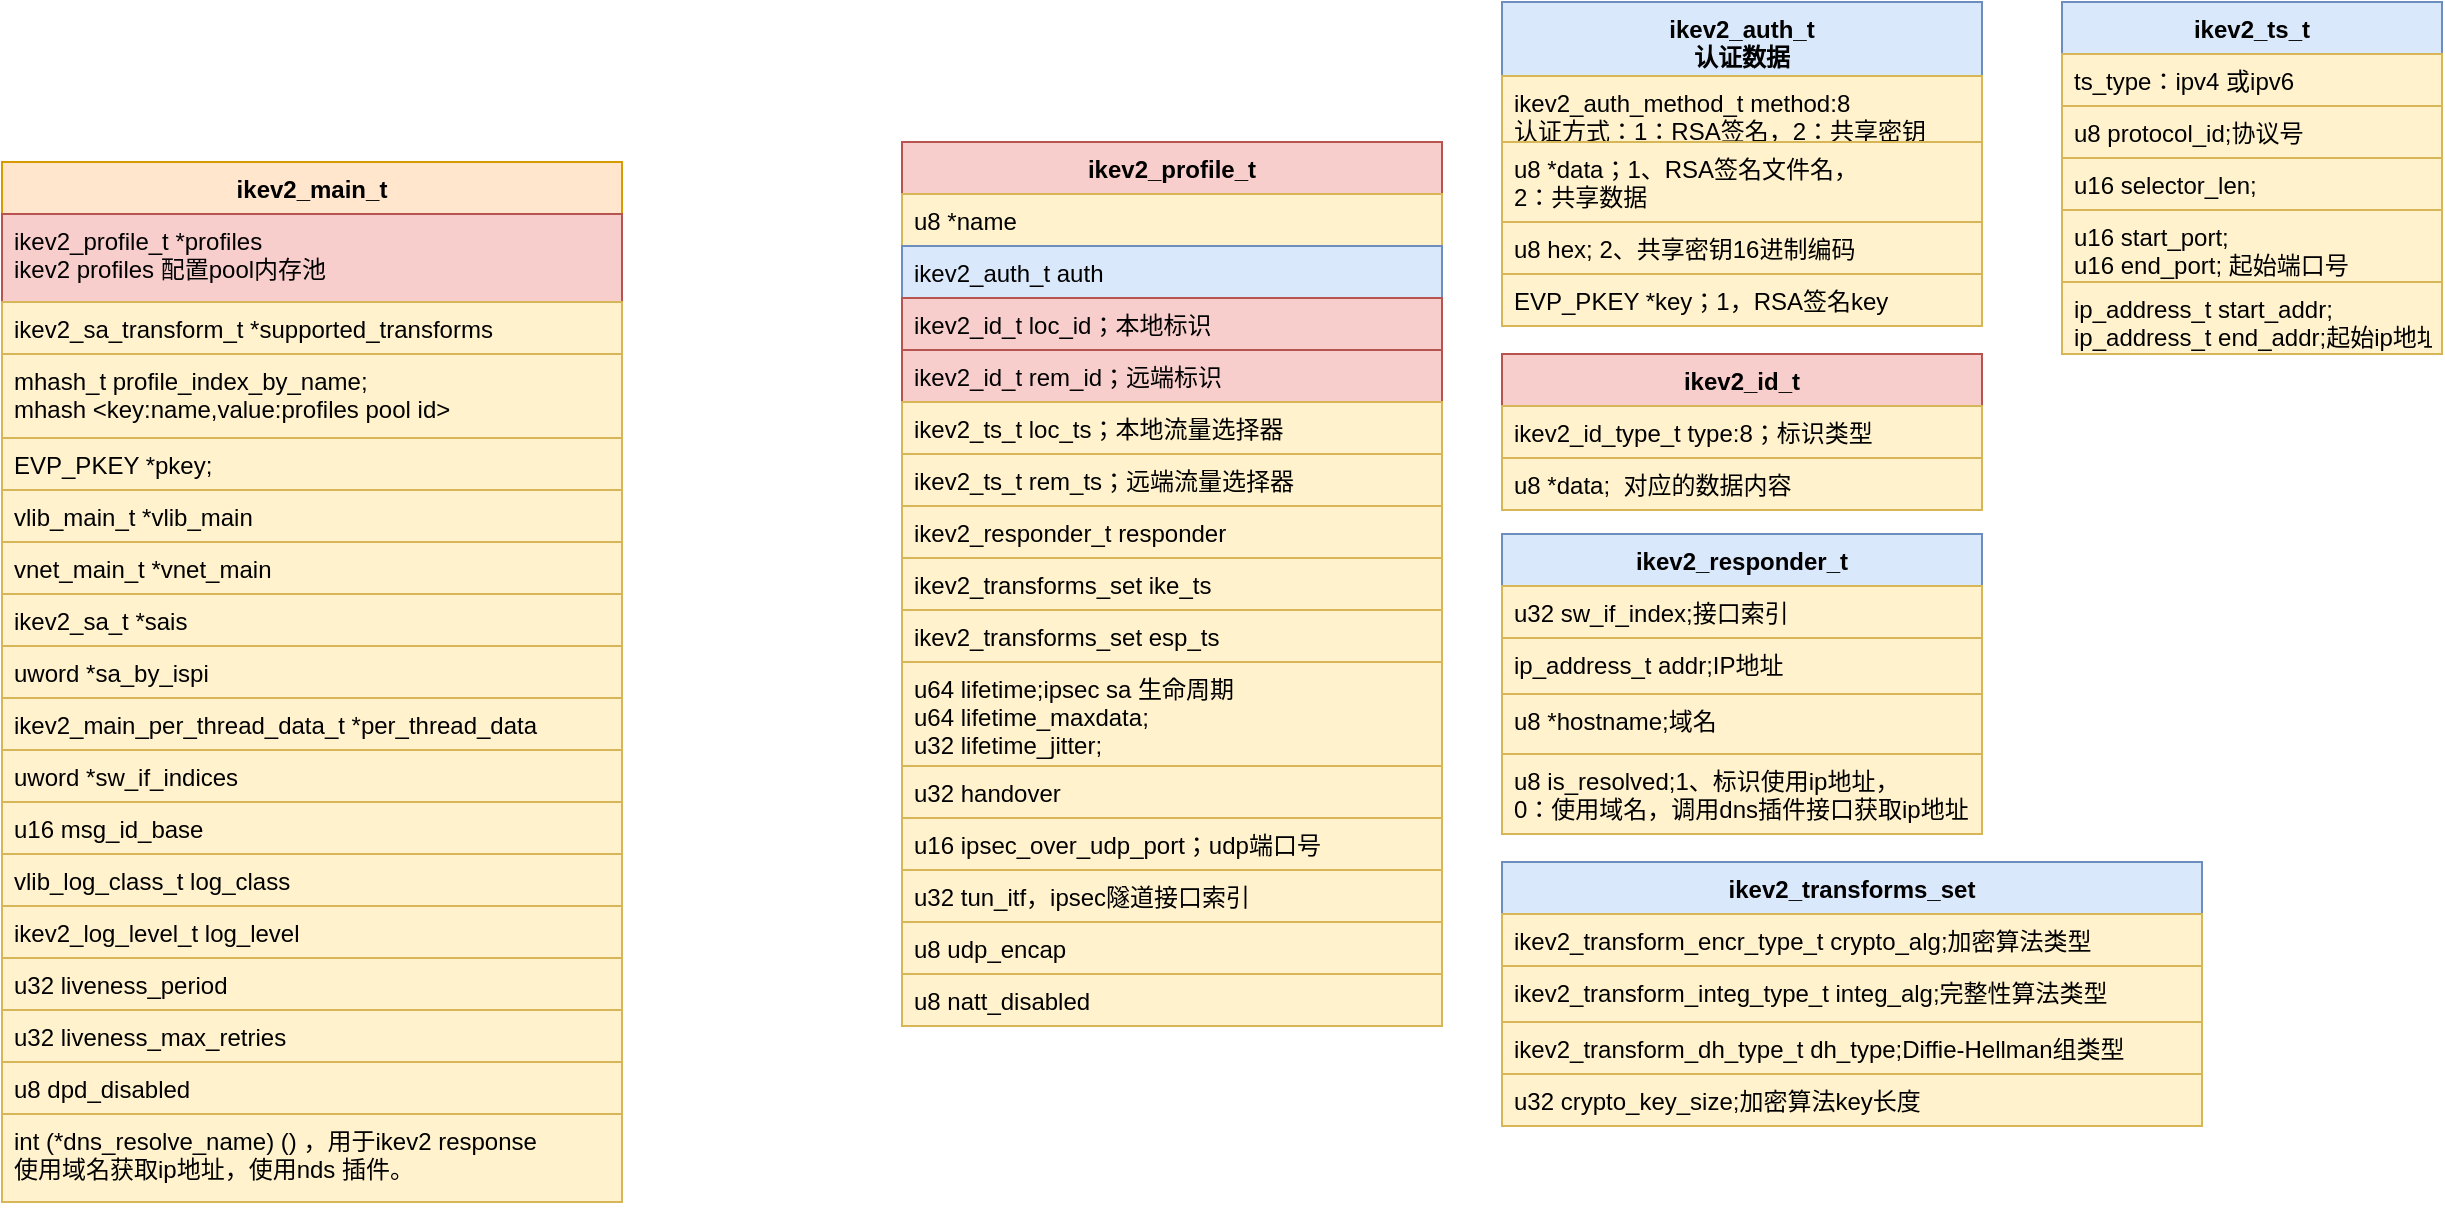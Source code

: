<mxfile version="15.5.7" type="github">
  <diagram name="Page-1" id="e7e014a7-5840-1c2e-5031-d8a46d1fe8dd">
    <mxGraphModel dx="782" dy="436" grid="1" gridSize="10" guides="1" tooltips="1" connect="1" arrows="1" fold="1" page="1" pageScale="1" pageWidth="1169" pageHeight="826" background="#ffffff" math="0" shadow="0">
      <root>
        <mxCell id="0" />
        <mxCell id="1" parent="0" />
        <mxCell id="Ou4qxV2DXJZPpHNbIq72-41" value="ikev2_main_t" style="swimlane;fontStyle=1;align=center;verticalAlign=top;childLayout=stackLayout;horizontal=1;startSize=26;horizontalStack=0;resizeParent=1;resizeParentMax=0;resizeLast=0;collapsible=1;marginBottom=0;fillColor=#ffe6cc;strokeColor=#d79b00;" parent="1" vertex="1">
          <mxGeometry x="80" y="90" width="310" height="520" as="geometry" />
        </mxCell>
        <mxCell id="Ou4qxV2DXJZPpHNbIq72-42" value="ikev2_profile_t *profiles&#xa;ikev2 profiles 配置pool内存池" style="text;strokeColor=#b85450;fillColor=#f8cecc;align=left;verticalAlign=top;spacingLeft=4;spacingRight=4;overflow=hidden;rotatable=0;points=[[0,0.5],[1,0.5]];portConstraint=eastwest;" parent="Ou4qxV2DXJZPpHNbIq72-41" vertex="1">
          <mxGeometry y="26" width="310" height="44" as="geometry" />
        </mxCell>
        <mxCell id="Ou4qxV2DXJZPpHNbIq72-44" value="ikev2_sa_transform_t *supported_transforms" style="text;fillColor=#fff2cc;align=left;verticalAlign=top;spacingLeft=4;spacingRight=4;overflow=hidden;rotatable=0;points=[[0,0.5],[1,0.5]];portConstraint=eastwest;strokeColor=#d6b656;" parent="Ou4qxV2DXJZPpHNbIq72-41" vertex="1">
          <mxGeometry y="70" width="310" height="26" as="geometry" />
        </mxCell>
        <mxCell id="Ou4qxV2DXJZPpHNbIq72-45" value="mhash_t profile_index_by_name;&#xa;mhash &lt;key:name,value:profiles pool id&gt;" style="text;fillColor=#fff2cc;align=left;verticalAlign=top;spacingLeft=4;spacingRight=4;overflow=hidden;rotatable=0;points=[[0,0.5],[1,0.5]];portConstraint=eastwest;strokeColor=#d6b656;" parent="Ou4qxV2DXJZPpHNbIq72-41" vertex="1">
          <mxGeometry y="96" width="310" height="42" as="geometry" />
        </mxCell>
        <mxCell id="Ou4qxV2DXJZPpHNbIq72-46" value="EVP_PKEY *pkey;" style="text;fillColor=#fff2cc;align=left;verticalAlign=top;spacingLeft=4;spacingRight=4;overflow=hidden;rotatable=0;points=[[0,0.5],[1,0.5]];portConstraint=eastwest;strokeColor=#d6b656;" parent="Ou4qxV2DXJZPpHNbIq72-41" vertex="1">
          <mxGeometry y="138" width="310" height="26" as="geometry" />
        </mxCell>
        <mxCell id="Ou4qxV2DXJZPpHNbIq72-47" value="vlib_main_t *vlib_main" style="text;fillColor=#fff2cc;align=left;verticalAlign=top;spacingLeft=4;spacingRight=4;overflow=hidden;rotatable=0;points=[[0,0.5],[1,0.5]];portConstraint=eastwest;strokeColor=#d6b656;" parent="Ou4qxV2DXJZPpHNbIq72-41" vertex="1">
          <mxGeometry y="164" width="310" height="26" as="geometry" />
        </mxCell>
        <mxCell id="Ou4qxV2DXJZPpHNbIq72-48" value="vnet_main_t *vnet_main" style="text;fillColor=#fff2cc;align=left;verticalAlign=top;spacingLeft=4;spacingRight=4;overflow=hidden;rotatable=0;points=[[0,0.5],[1,0.5]];portConstraint=eastwest;strokeColor=#d6b656;" parent="Ou4qxV2DXJZPpHNbIq72-41" vertex="1">
          <mxGeometry y="190" width="310" height="26" as="geometry" />
        </mxCell>
        <mxCell id="Ou4qxV2DXJZPpHNbIq72-49" value="ikev2_sa_t *sais" style="text;fillColor=#fff2cc;align=left;verticalAlign=top;spacingLeft=4;spacingRight=4;overflow=hidden;rotatable=0;points=[[0,0.5],[1,0.5]];portConstraint=eastwest;strokeColor=#d6b656;" parent="Ou4qxV2DXJZPpHNbIq72-41" vertex="1">
          <mxGeometry y="216" width="310" height="26" as="geometry" />
        </mxCell>
        <mxCell id="Ou4qxV2DXJZPpHNbIq72-50" value="uword *sa_by_ispi" style="text;fillColor=#fff2cc;align=left;verticalAlign=top;spacingLeft=4;spacingRight=4;overflow=hidden;rotatable=0;points=[[0,0.5],[1,0.5]];portConstraint=eastwest;strokeColor=#d6b656;" parent="Ou4qxV2DXJZPpHNbIq72-41" vertex="1">
          <mxGeometry y="242" width="310" height="26" as="geometry" />
        </mxCell>
        <mxCell id="Ou4qxV2DXJZPpHNbIq72-51" value="ikev2_main_per_thread_data_t *per_thread_data" style="text;fillColor=#fff2cc;align=left;verticalAlign=top;spacingLeft=4;spacingRight=4;overflow=hidden;rotatable=0;points=[[0,0.5],[1,0.5]];portConstraint=eastwest;strokeColor=#d6b656;" parent="Ou4qxV2DXJZPpHNbIq72-41" vertex="1">
          <mxGeometry y="268" width="310" height="26" as="geometry" />
        </mxCell>
        <mxCell id="Ou4qxV2DXJZPpHNbIq72-52" value="uword *sw_if_indices" style="text;fillColor=#fff2cc;align=left;verticalAlign=top;spacingLeft=4;spacingRight=4;overflow=hidden;rotatable=0;points=[[0,0.5],[1,0.5]];portConstraint=eastwest;strokeColor=#d6b656;" parent="Ou4qxV2DXJZPpHNbIq72-41" vertex="1">
          <mxGeometry y="294" width="310" height="26" as="geometry" />
        </mxCell>
        <mxCell id="Ou4qxV2DXJZPpHNbIq72-53" value="u16 msg_id_base" style="text;fillColor=#fff2cc;align=left;verticalAlign=top;spacingLeft=4;spacingRight=4;overflow=hidden;rotatable=0;points=[[0,0.5],[1,0.5]];portConstraint=eastwest;strokeColor=#d6b656;" parent="Ou4qxV2DXJZPpHNbIq72-41" vertex="1">
          <mxGeometry y="320" width="310" height="26" as="geometry" />
        </mxCell>
        <mxCell id="Ou4qxV2DXJZPpHNbIq72-54" value="vlib_log_class_t log_class" style="text;fillColor=#fff2cc;align=left;verticalAlign=top;spacingLeft=4;spacingRight=4;overflow=hidden;rotatable=0;points=[[0,0.5],[1,0.5]];portConstraint=eastwest;strokeColor=#d6b656;" parent="Ou4qxV2DXJZPpHNbIq72-41" vertex="1">
          <mxGeometry y="346" width="310" height="26" as="geometry" />
        </mxCell>
        <mxCell id="Ou4qxV2DXJZPpHNbIq72-55" value="ikev2_log_level_t log_level" style="text;fillColor=#fff2cc;align=left;verticalAlign=top;spacingLeft=4;spacingRight=4;overflow=hidden;rotatable=0;points=[[0,0.5],[1,0.5]];portConstraint=eastwest;strokeColor=#d6b656;" parent="Ou4qxV2DXJZPpHNbIq72-41" vertex="1">
          <mxGeometry y="372" width="310" height="26" as="geometry" />
        </mxCell>
        <mxCell id="Ou4qxV2DXJZPpHNbIq72-56" value="u32 liveness_period" style="text;fillColor=#fff2cc;align=left;verticalAlign=top;spacingLeft=4;spacingRight=4;overflow=hidden;rotatable=0;points=[[0,0.5],[1,0.5]];portConstraint=eastwest;strokeColor=#d6b656;" parent="Ou4qxV2DXJZPpHNbIq72-41" vertex="1">
          <mxGeometry y="398" width="310" height="26" as="geometry" />
        </mxCell>
        <mxCell id="Ou4qxV2DXJZPpHNbIq72-57" value="u32 liveness_max_retries" style="text;fillColor=#fff2cc;align=left;verticalAlign=top;spacingLeft=4;spacingRight=4;overflow=hidden;rotatable=0;points=[[0,0.5],[1,0.5]];portConstraint=eastwest;strokeColor=#d6b656;" parent="Ou4qxV2DXJZPpHNbIq72-41" vertex="1">
          <mxGeometry y="424" width="310" height="26" as="geometry" />
        </mxCell>
        <mxCell id="Ou4qxV2DXJZPpHNbIq72-58" value="u8 dpd_disabled" style="text;fillColor=#fff2cc;align=left;verticalAlign=top;spacingLeft=4;spacingRight=4;overflow=hidden;rotatable=0;points=[[0,0.5],[1,0.5]];portConstraint=eastwest;strokeColor=#d6b656;" parent="Ou4qxV2DXJZPpHNbIq72-41" vertex="1">
          <mxGeometry y="450" width="310" height="26" as="geometry" />
        </mxCell>
        <mxCell id="Ou4qxV2DXJZPpHNbIq72-59" value="int (*dns_resolve_name) () ，用于ikev2 response &#xa;使用域名获取ip地址，使用nds 插件。" style="text;fillColor=#fff2cc;align=left;verticalAlign=top;spacingLeft=4;spacingRight=4;overflow=hidden;rotatable=0;points=[[0,0.5],[1,0.5]];portConstraint=eastwest;strokeColor=#d6b656;" parent="Ou4qxV2DXJZPpHNbIq72-41" vertex="1">
          <mxGeometry y="476" width="310" height="44" as="geometry" />
        </mxCell>
        <mxCell id="Ou4qxV2DXJZPpHNbIq72-60" value="ikev2_profile_t" style="swimlane;fontStyle=1;align=center;verticalAlign=top;childLayout=stackLayout;horizontal=1;startSize=26;horizontalStack=0;resizeParent=1;resizeParentMax=0;resizeLast=0;collapsible=1;marginBottom=0;strokeColor=#b85450;fillColor=#f8cecc;" parent="1" vertex="1">
          <mxGeometry x="530" y="80" width="270" height="442" as="geometry" />
        </mxCell>
        <mxCell id="Ou4qxV2DXJZPpHNbIq72-61" value="u8 *name" style="text;strokeColor=#d6b656;fillColor=#fff2cc;align=left;verticalAlign=top;spacingLeft=4;spacingRight=4;overflow=hidden;rotatable=0;points=[[0,0.5],[1,0.5]];portConstraint=eastwest;" parent="Ou4qxV2DXJZPpHNbIq72-60" vertex="1">
          <mxGeometry y="26" width="270" height="26" as="geometry" />
        </mxCell>
        <mxCell id="Ou4qxV2DXJZPpHNbIq72-63" value="ikev2_auth_t auth" style="text;fillColor=#dae8fc;align=left;verticalAlign=top;spacingLeft=4;spacingRight=4;overflow=hidden;rotatable=0;points=[[0,0.5],[1,0.5]];portConstraint=eastwest;strokeColor=#6c8ebf;" parent="Ou4qxV2DXJZPpHNbIq72-60" vertex="1">
          <mxGeometry y="52" width="270" height="26" as="geometry" />
        </mxCell>
        <mxCell id="Ou4qxV2DXJZPpHNbIq72-64" value="ikev2_id_t loc_id；本地标识" style="text;fillColor=#f8cecc;align=left;verticalAlign=top;spacingLeft=4;spacingRight=4;overflow=hidden;rotatable=0;points=[[0,0.5],[1,0.5]];portConstraint=eastwest;strokeColor=#b85450;" parent="Ou4qxV2DXJZPpHNbIq72-60" vertex="1">
          <mxGeometry y="78" width="270" height="26" as="geometry" />
        </mxCell>
        <mxCell id="Ou4qxV2DXJZPpHNbIq72-65" value="ikev2_id_t rem_id；远端标识" style="text;fillColor=#f8cecc;align=left;verticalAlign=top;spacingLeft=4;spacingRight=4;overflow=hidden;rotatable=0;points=[[0,0.5],[1,0.5]];portConstraint=eastwest;strokeColor=#b85450;" parent="Ou4qxV2DXJZPpHNbIq72-60" vertex="1">
          <mxGeometry y="104" width="270" height="26" as="geometry" />
        </mxCell>
        <mxCell id="Ou4qxV2DXJZPpHNbIq72-66" value="ikev2_ts_t loc_ts；本地流量选择器" style="text;fillColor=#fff2cc;align=left;verticalAlign=top;spacingLeft=4;spacingRight=4;overflow=hidden;rotatable=0;points=[[0,0.5],[1,0.5]];portConstraint=eastwest;strokeColor=#d6b656;" parent="Ou4qxV2DXJZPpHNbIq72-60" vertex="1">
          <mxGeometry y="130" width="270" height="26" as="geometry" />
        </mxCell>
        <mxCell id="Ou4qxV2DXJZPpHNbIq72-67" value="ikev2_ts_t rem_ts；远端流量选择器" style="text;fillColor=#fff2cc;align=left;verticalAlign=top;spacingLeft=4;spacingRight=4;overflow=hidden;rotatable=0;points=[[0,0.5],[1,0.5]];portConstraint=eastwest;strokeColor=#d6b656;" parent="Ou4qxV2DXJZPpHNbIq72-60" vertex="1">
          <mxGeometry y="156" width="270" height="26" as="geometry" />
        </mxCell>
        <mxCell id="Ou4qxV2DXJZPpHNbIq72-68" value="ikev2_responder_t responder" style="text;fillColor=#fff2cc;align=left;verticalAlign=top;spacingLeft=4;spacingRight=4;overflow=hidden;rotatable=0;points=[[0,0.5],[1,0.5]];portConstraint=eastwest;strokeColor=#d6b656;" parent="Ou4qxV2DXJZPpHNbIq72-60" vertex="1">
          <mxGeometry y="182" width="270" height="26" as="geometry" />
        </mxCell>
        <mxCell id="Ou4qxV2DXJZPpHNbIq72-69" value="ikev2_transforms_set ike_ts" style="text;fillColor=#fff2cc;align=left;verticalAlign=top;spacingLeft=4;spacingRight=4;overflow=hidden;rotatable=0;points=[[0,0.5],[1,0.5]];portConstraint=eastwest;strokeColor=#d6b656;" parent="Ou4qxV2DXJZPpHNbIq72-60" vertex="1">
          <mxGeometry y="208" width="270" height="26" as="geometry" />
        </mxCell>
        <mxCell id="Ou4qxV2DXJZPpHNbIq72-70" value="ikev2_transforms_set esp_ts" style="text;fillColor=#fff2cc;align=left;verticalAlign=top;spacingLeft=4;spacingRight=4;overflow=hidden;rotatable=0;points=[[0,0.5],[1,0.5]];portConstraint=eastwest;strokeColor=#d6b656;" parent="Ou4qxV2DXJZPpHNbIq72-60" vertex="1">
          <mxGeometry y="234" width="270" height="26" as="geometry" />
        </mxCell>
        <mxCell id="Ou4qxV2DXJZPpHNbIq72-71" value="u64 lifetime;ipsec sa 生命周期&#xa;u64 lifetime_maxdata;&#xa;u32 lifetime_jitter;" style="text;fillColor=#fff2cc;align=left;verticalAlign=top;spacingLeft=4;spacingRight=4;overflow=hidden;rotatable=0;points=[[0,0.5],[1,0.5]];portConstraint=eastwest;strokeColor=#d6b656;" parent="Ou4qxV2DXJZPpHNbIq72-60" vertex="1">
          <mxGeometry y="260" width="270" height="52" as="geometry" />
        </mxCell>
        <mxCell id="Ou4qxV2DXJZPpHNbIq72-72" value="u32 handover" style="text;fillColor=#fff2cc;align=left;verticalAlign=top;spacingLeft=4;spacingRight=4;overflow=hidden;rotatable=0;points=[[0,0.5],[1,0.5]];portConstraint=eastwest;strokeColor=#d6b656;" parent="Ou4qxV2DXJZPpHNbIq72-60" vertex="1">
          <mxGeometry y="312" width="270" height="26" as="geometry" />
        </mxCell>
        <mxCell id="Ou4qxV2DXJZPpHNbIq72-73" value="u16 ipsec_over_udp_port；udp端口号" style="text;fillColor=#fff2cc;align=left;verticalAlign=top;spacingLeft=4;spacingRight=4;overflow=hidden;rotatable=0;points=[[0,0.5],[1,0.5]];portConstraint=eastwest;strokeColor=#d6b656;" parent="Ou4qxV2DXJZPpHNbIq72-60" vertex="1">
          <mxGeometry y="338" width="270" height="26" as="geometry" />
        </mxCell>
        <mxCell id="Ou4qxV2DXJZPpHNbIq72-74" value="u32 tun_itf，ipsec隧道接口索引" style="text;fillColor=#fff2cc;align=left;verticalAlign=top;spacingLeft=4;spacingRight=4;overflow=hidden;rotatable=0;points=[[0,0.5],[1,0.5]];portConstraint=eastwest;strokeColor=#d6b656;" parent="Ou4qxV2DXJZPpHNbIq72-60" vertex="1">
          <mxGeometry y="364" width="270" height="26" as="geometry" />
        </mxCell>
        <mxCell id="Ou4qxV2DXJZPpHNbIq72-75" value="u8 udp_encap" style="text;fillColor=#fff2cc;align=left;verticalAlign=top;spacingLeft=4;spacingRight=4;overflow=hidden;rotatable=0;points=[[0,0.5],[1,0.5]];portConstraint=eastwest;strokeColor=#d6b656;" parent="Ou4qxV2DXJZPpHNbIq72-60" vertex="1">
          <mxGeometry y="390" width="270" height="26" as="geometry" />
        </mxCell>
        <mxCell id="Ou4qxV2DXJZPpHNbIq72-76" value="u8 natt_disabled" style="text;fillColor=#fff2cc;align=left;verticalAlign=top;spacingLeft=4;spacingRight=4;overflow=hidden;rotatable=0;points=[[0,0.5],[1,0.5]];portConstraint=eastwest;strokeColor=#d6b656;" parent="Ou4qxV2DXJZPpHNbIq72-60" vertex="1">
          <mxGeometry y="416" width="270" height="26" as="geometry" />
        </mxCell>
        <mxCell id="Ou4qxV2DXJZPpHNbIq72-77" value="ikev2_auth_t&#xa;认证数据" style="swimlane;fontStyle=1;align=center;verticalAlign=top;childLayout=stackLayout;horizontal=1;startSize=37;horizontalStack=0;resizeParent=1;resizeParentMax=0;resizeLast=0;collapsible=1;marginBottom=0;strokeColor=#6c8ebf;fillColor=#dae8fc;" parent="1" vertex="1">
          <mxGeometry x="830" y="10" width="240" height="162" as="geometry" />
        </mxCell>
        <mxCell id="Ou4qxV2DXJZPpHNbIq72-78" value="ikev2_auth_method_t method:8&#xa;认证方式：1：RSA签名，2：共享密钥" style="text;strokeColor=#d6b656;fillColor=#fff2cc;align=left;verticalAlign=top;spacingLeft=4;spacingRight=4;overflow=hidden;rotatable=0;points=[[0,0.5],[1,0.5]];portConstraint=eastwest;" parent="Ou4qxV2DXJZPpHNbIq72-77" vertex="1">
          <mxGeometry y="37" width="240" height="33" as="geometry" />
        </mxCell>
        <mxCell id="Ou4qxV2DXJZPpHNbIq72-80" value="u8 *data；1、RSA签名文件名，&#xa;2：共享数据" style="text;fillColor=#fff2cc;align=left;verticalAlign=top;spacingLeft=4;spacingRight=4;overflow=hidden;rotatable=0;points=[[0,0.5],[1,0.5]];portConstraint=eastwest;strokeColor=#d6b656;" parent="Ou4qxV2DXJZPpHNbIq72-77" vertex="1">
          <mxGeometry y="70" width="240" height="40" as="geometry" />
        </mxCell>
        <mxCell id="Ou4qxV2DXJZPpHNbIq72-81" value="u8 hex; 2、共享密钥16进制编码" style="text;strokeColor=#d6b656;fillColor=#fff2cc;align=left;verticalAlign=top;spacingLeft=4;spacingRight=4;overflow=hidden;rotatable=0;points=[[0,0.5],[1,0.5]];portConstraint=eastwest;" parent="Ou4qxV2DXJZPpHNbIq72-77" vertex="1">
          <mxGeometry y="110" width="240" height="26" as="geometry" />
        </mxCell>
        <mxCell id="Ou4qxV2DXJZPpHNbIq72-82" value="EVP_PKEY *key；1，RSA签名key" style="text;strokeColor=#d6b656;fillColor=#fff2cc;align=left;verticalAlign=top;spacingLeft=4;spacingRight=4;overflow=hidden;rotatable=0;points=[[0,0.5],[1,0.5]];portConstraint=eastwest;" parent="Ou4qxV2DXJZPpHNbIq72-77" vertex="1">
          <mxGeometry y="136" width="240" height="26" as="geometry" />
        </mxCell>
        <mxCell id="Ou4qxV2DXJZPpHNbIq72-83" value="ikev2_id_t" style="swimlane;fontStyle=1;align=center;verticalAlign=top;childLayout=stackLayout;horizontal=1;startSize=26;horizontalStack=0;resizeParent=1;resizeParentMax=0;resizeLast=0;collapsible=1;marginBottom=0;strokeColor=#b85450;fillColor=#f8cecc;" parent="1" vertex="1">
          <mxGeometry x="830" y="186" width="240" height="78" as="geometry" />
        </mxCell>
        <mxCell id="Ou4qxV2DXJZPpHNbIq72-84" value="ikev2_id_type_t type:8；标识类型" style="text;strokeColor=#d6b656;fillColor=#fff2cc;align=left;verticalAlign=top;spacingLeft=4;spacingRight=4;overflow=hidden;rotatable=0;points=[[0,0.5],[1,0.5]];portConstraint=eastwest;" parent="Ou4qxV2DXJZPpHNbIq72-83" vertex="1">
          <mxGeometry y="26" width="240" height="26" as="geometry" />
        </mxCell>
        <mxCell id="Ou4qxV2DXJZPpHNbIq72-86" value="u8 *data;  对应的数据内容" style="text;strokeColor=#d6b656;fillColor=#fff2cc;align=left;verticalAlign=top;spacingLeft=4;spacingRight=4;overflow=hidden;rotatable=0;points=[[0,0.5],[1,0.5]];portConstraint=eastwest;" parent="Ou4qxV2DXJZPpHNbIq72-83" vertex="1">
          <mxGeometry y="52" width="240" height="26" as="geometry" />
        </mxCell>
        <mxCell id="qKSq34PAnrU9pz3v25Dv-1" value="ikev2_ts_t" style="swimlane;fontStyle=1;align=center;verticalAlign=top;childLayout=stackLayout;horizontal=1;startSize=26;horizontalStack=0;resizeParent=1;resizeParentMax=0;resizeLast=0;collapsible=1;marginBottom=0;strokeColor=#6c8ebf;fillColor=#dae8fc;" vertex="1" parent="1">
          <mxGeometry x="1110" y="10" width="190" height="176" as="geometry" />
        </mxCell>
        <mxCell id="qKSq34PAnrU9pz3v25Dv-2" value="ts_type：ipv4 或ipv6" style="text;strokeColor=#d6b656;fillColor=#fff2cc;align=left;verticalAlign=top;spacingLeft=4;spacingRight=4;overflow=hidden;rotatable=0;points=[[0,0.5],[1,0.5]];portConstraint=eastwest;" vertex="1" parent="qKSq34PAnrU9pz3v25Dv-1">
          <mxGeometry y="26" width="190" height="26" as="geometry" />
        </mxCell>
        <mxCell id="qKSq34PAnrU9pz3v25Dv-3" value="u8 protocol_id;协议号" style="text;fillColor=#fff2cc;align=left;verticalAlign=top;spacingLeft=4;spacingRight=4;overflow=hidden;rotatable=0;points=[[0,0.5],[1,0.5]];portConstraint=eastwest;strokeColor=#d6b656;" vertex="1" parent="qKSq34PAnrU9pz3v25Dv-1">
          <mxGeometry y="52" width="190" height="26" as="geometry" />
        </mxCell>
        <mxCell id="qKSq34PAnrU9pz3v25Dv-4" value="u16 selector_len;" style="text;strokeColor=#d6b656;fillColor=#fff2cc;align=left;verticalAlign=top;spacingLeft=4;spacingRight=4;overflow=hidden;rotatable=0;points=[[0,0.5],[1,0.5]];portConstraint=eastwest;" vertex="1" parent="qKSq34PAnrU9pz3v25Dv-1">
          <mxGeometry y="78" width="190" height="26" as="geometry" />
        </mxCell>
        <mxCell id="qKSq34PAnrU9pz3v25Dv-5" value="u16 start_port;&#xa;u16 end_port; 起始端口号" style="text;strokeColor=#d6b656;fillColor=#fff2cc;align=left;verticalAlign=top;spacingLeft=4;spacingRight=4;overflow=hidden;rotatable=0;points=[[0,0.5],[1,0.5]];portConstraint=eastwest;" vertex="1" parent="qKSq34PAnrU9pz3v25Dv-1">
          <mxGeometry y="104" width="190" height="36" as="geometry" />
        </mxCell>
        <mxCell id="qKSq34PAnrU9pz3v25Dv-6" value="ip_address_t start_addr;&#xa;ip_address_t end_addr;起始ip地址" style="text;strokeColor=#d6b656;fillColor=#fff2cc;align=left;verticalAlign=top;spacingLeft=4;spacingRight=4;overflow=hidden;rotatable=0;points=[[0,0.5],[1,0.5]];portConstraint=eastwest;" vertex="1" parent="qKSq34PAnrU9pz3v25Dv-1">
          <mxGeometry y="140" width="190" height="36" as="geometry" />
        </mxCell>
        <mxCell id="qKSq34PAnrU9pz3v25Dv-7" value="ikev2_responder_t" style="swimlane;fontStyle=1;align=center;verticalAlign=top;childLayout=stackLayout;horizontal=1;startSize=26;horizontalStack=0;resizeParent=1;resizeParentMax=0;resizeLast=0;collapsible=1;marginBottom=0;strokeColor=#6c8ebf;fillColor=#dae8fc;" vertex="1" parent="1">
          <mxGeometry x="830" y="276" width="240" height="150" as="geometry" />
        </mxCell>
        <mxCell id="qKSq34PAnrU9pz3v25Dv-8" value="u32 sw_if_index;接口索引" style="text;strokeColor=#d6b656;fillColor=#fff2cc;align=left;verticalAlign=top;spacingLeft=4;spacingRight=4;overflow=hidden;rotatable=0;points=[[0,0.5],[1,0.5]];portConstraint=eastwest;" vertex="1" parent="qKSq34PAnrU9pz3v25Dv-7">
          <mxGeometry y="26" width="240" height="26" as="geometry" />
        </mxCell>
        <mxCell id="qKSq34PAnrU9pz3v25Dv-9" value="ip_address_t addr;IP地址" style="text;fillColor=#fff2cc;align=left;verticalAlign=top;spacingLeft=4;spacingRight=4;overflow=hidden;rotatable=0;points=[[0,0.5],[1,0.5]];portConstraint=eastwest;strokeColor=#d6b656;" vertex="1" parent="qKSq34PAnrU9pz3v25Dv-7">
          <mxGeometry y="52" width="240" height="28" as="geometry" />
        </mxCell>
        <mxCell id="qKSq34PAnrU9pz3v25Dv-10" value="u8 *hostname;域名" style="text;strokeColor=#d6b656;fillColor=#fff2cc;align=left;verticalAlign=top;spacingLeft=4;spacingRight=4;overflow=hidden;rotatable=0;points=[[0,0.5],[1,0.5]];portConstraint=eastwest;" vertex="1" parent="qKSq34PAnrU9pz3v25Dv-7">
          <mxGeometry y="80" width="240" height="30" as="geometry" />
        </mxCell>
        <mxCell id="qKSq34PAnrU9pz3v25Dv-11" value="u8 is_resolved;1、标识使用ip地址，&#xa;0：使用域名，调用dns插件接口获取ip地址" style="text;strokeColor=#d6b656;fillColor=#fff2cc;align=left;verticalAlign=top;spacingLeft=4;spacingRight=4;overflow=hidden;rotatable=0;points=[[0,0.5],[1,0.5]];portConstraint=eastwest;" vertex="1" parent="qKSq34PAnrU9pz3v25Dv-7">
          <mxGeometry y="110" width="240" height="40" as="geometry" />
        </mxCell>
        <mxCell id="qKSq34PAnrU9pz3v25Dv-12" value="ikev2_transforms_set" style="swimlane;fontStyle=1;align=center;verticalAlign=top;childLayout=stackLayout;horizontal=1;startSize=26;horizontalStack=0;resizeParent=1;resizeParentMax=0;resizeLast=0;collapsible=1;marginBottom=0;strokeColor=#6c8ebf;fillColor=#dae8fc;" vertex="1" parent="1">
          <mxGeometry x="830" y="440" width="350" height="132" as="geometry" />
        </mxCell>
        <mxCell id="qKSq34PAnrU9pz3v25Dv-13" value="ikev2_transform_encr_type_t crypto_alg;加密算法类型" style="text;strokeColor=#d6b656;fillColor=#fff2cc;align=left;verticalAlign=top;spacingLeft=4;spacingRight=4;overflow=hidden;rotatable=0;points=[[0,0.5],[1,0.5]];portConstraint=eastwest;" vertex="1" parent="qKSq34PAnrU9pz3v25Dv-12">
          <mxGeometry y="26" width="350" height="26" as="geometry" />
        </mxCell>
        <mxCell id="qKSq34PAnrU9pz3v25Dv-14" value="ikev2_transform_integ_type_t integ_alg;完整性算法类型" style="text;fillColor=#fff2cc;align=left;verticalAlign=top;spacingLeft=4;spacingRight=4;overflow=hidden;rotatable=0;points=[[0,0.5],[1,0.5]];portConstraint=eastwest;strokeColor=#d6b656;" vertex="1" parent="qKSq34PAnrU9pz3v25Dv-12">
          <mxGeometry y="52" width="350" height="28" as="geometry" />
        </mxCell>
        <mxCell id="qKSq34PAnrU9pz3v25Dv-15" value="ikev2_transform_dh_type_t dh_type;Diffie-Hellman组类型" style="text;strokeColor=#d6b656;fillColor=#fff2cc;align=left;verticalAlign=top;spacingLeft=4;spacingRight=4;overflow=hidden;rotatable=0;points=[[0,0.5],[1,0.5]];portConstraint=eastwest;" vertex="1" parent="qKSq34PAnrU9pz3v25Dv-12">
          <mxGeometry y="80" width="350" height="26" as="geometry" />
        </mxCell>
        <mxCell id="qKSq34PAnrU9pz3v25Dv-16" value="u32 crypto_key_size;加密算法key长度" style="text;strokeColor=#d6b656;fillColor=#fff2cc;align=left;verticalAlign=top;spacingLeft=4;spacingRight=4;overflow=hidden;rotatable=0;points=[[0,0.5],[1,0.5]];portConstraint=eastwest;" vertex="1" parent="qKSq34PAnrU9pz3v25Dv-12">
          <mxGeometry y="106" width="350" height="26" as="geometry" />
        </mxCell>
      </root>
    </mxGraphModel>
  </diagram>
</mxfile>

